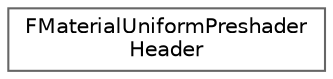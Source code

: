 digraph "Graphical Class Hierarchy"
{
 // INTERACTIVE_SVG=YES
 // LATEX_PDF_SIZE
  bgcolor="transparent";
  edge [fontname=Helvetica,fontsize=10,labelfontname=Helvetica,labelfontsize=10];
  node [fontname=Helvetica,fontsize=10,shape=box,height=0.2,width=0.4];
  rankdir="LR";
  Node0 [id="Node000000",label="FMaterialUniformPreshader\lHeader",height=0.2,width=0.4,color="grey40", fillcolor="white", style="filled",URL="$d0/df3/classFMaterialUniformPreshaderHeader.html",tooltip=" "];
}
